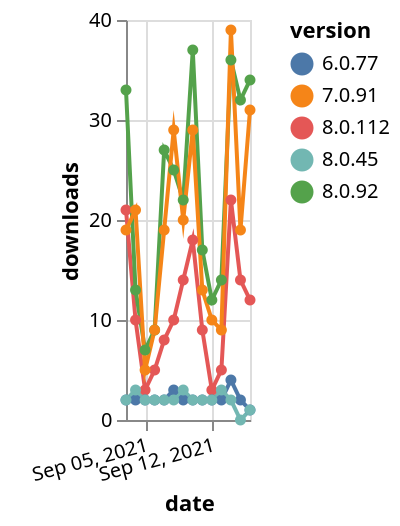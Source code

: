 {"$schema": "https://vega.github.io/schema/vega-lite/v5.json", "description": "A simple bar chart with embedded data.", "data": {"values": [{"date": "2021-09-03", "total": 24634, "delta": 21, "version": "8.0.112"}, {"date": "2021-09-04", "total": 24644, "delta": 10, "version": "8.0.112"}, {"date": "2021-09-05", "total": 24647, "delta": 3, "version": "8.0.112"}, {"date": "2021-09-06", "total": 24652, "delta": 5, "version": "8.0.112"}, {"date": "2021-09-07", "total": 24660, "delta": 8, "version": "8.0.112"}, {"date": "2021-09-08", "total": 24670, "delta": 10, "version": "8.0.112"}, {"date": "2021-09-09", "total": 24684, "delta": 14, "version": "8.0.112"}, {"date": "2021-09-10", "total": 24702, "delta": 18, "version": "8.0.112"}, {"date": "2021-09-11", "total": 24711, "delta": 9, "version": "8.0.112"}, {"date": "2021-09-12", "total": 24714, "delta": 3, "version": "8.0.112"}, {"date": "2021-09-13", "total": 24719, "delta": 5, "version": "8.0.112"}, {"date": "2021-09-14", "total": 24741, "delta": 22, "version": "8.0.112"}, {"date": "2021-09-15", "total": 24755, "delta": 14, "version": "8.0.112"}, {"date": "2021-09-16", "total": 24767, "delta": 12, "version": "8.0.112"}, {"date": "2021-09-03", "total": 3388, "delta": 2, "version": "6.0.77"}, {"date": "2021-09-04", "total": 3390, "delta": 2, "version": "6.0.77"}, {"date": "2021-09-05", "total": 3392, "delta": 2, "version": "6.0.77"}, {"date": "2021-09-06", "total": 3394, "delta": 2, "version": "6.0.77"}, {"date": "2021-09-07", "total": 3396, "delta": 2, "version": "6.0.77"}, {"date": "2021-09-08", "total": 3399, "delta": 3, "version": "6.0.77"}, {"date": "2021-09-09", "total": 3401, "delta": 2, "version": "6.0.77"}, {"date": "2021-09-10", "total": 3403, "delta": 2, "version": "6.0.77"}, {"date": "2021-09-11", "total": 3405, "delta": 2, "version": "6.0.77"}, {"date": "2021-09-12", "total": 3407, "delta": 2, "version": "6.0.77"}, {"date": "2021-09-13", "total": 3409, "delta": 2, "version": "6.0.77"}, {"date": "2021-09-14", "total": 3413, "delta": 4, "version": "6.0.77"}, {"date": "2021-09-15", "total": 3415, "delta": 2, "version": "6.0.77"}, {"date": "2021-09-16", "total": 3416, "delta": 1, "version": "6.0.77"}, {"date": "2021-09-03", "total": 171318, "delta": 33, "version": "8.0.92"}, {"date": "2021-09-04", "total": 171331, "delta": 13, "version": "8.0.92"}, {"date": "2021-09-05", "total": 171338, "delta": 7, "version": "8.0.92"}, {"date": "2021-09-06", "total": 171347, "delta": 9, "version": "8.0.92"}, {"date": "2021-09-07", "total": 171374, "delta": 27, "version": "8.0.92"}, {"date": "2021-09-08", "total": 171399, "delta": 25, "version": "8.0.92"}, {"date": "2021-09-09", "total": 171421, "delta": 22, "version": "8.0.92"}, {"date": "2021-09-10", "total": 171458, "delta": 37, "version": "8.0.92"}, {"date": "2021-09-11", "total": 171475, "delta": 17, "version": "8.0.92"}, {"date": "2021-09-12", "total": 171487, "delta": 12, "version": "8.0.92"}, {"date": "2021-09-13", "total": 171501, "delta": 14, "version": "8.0.92"}, {"date": "2021-09-14", "total": 171537, "delta": 36, "version": "8.0.92"}, {"date": "2021-09-15", "total": 171569, "delta": 32, "version": "8.0.92"}, {"date": "2021-09-16", "total": 171603, "delta": 34, "version": "8.0.92"}, {"date": "2021-09-03", "total": 21432, "delta": 19, "version": "7.0.91"}, {"date": "2021-09-04", "total": 21453, "delta": 21, "version": "7.0.91"}, {"date": "2021-09-05", "total": 21458, "delta": 5, "version": "7.0.91"}, {"date": "2021-09-06", "total": 21467, "delta": 9, "version": "7.0.91"}, {"date": "2021-09-07", "total": 21486, "delta": 19, "version": "7.0.91"}, {"date": "2021-09-08", "total": 21515, "delta": 29, "version": "7.0.91"}, {"date": "2021-09-09", "total": 21535, "delta": 20, "version": "7.0.91"}, {"date": "2021-09-10", "total": 21564, "delta": 29, "version": "7.0.91"}, {"date": "2021-09-11", "total": 21577, "delta": 13, "version": "7.0.91"}, {"date": "2021-09-12", "total": 21587, "delta": 10, "version": "7.0.91"}, {"date": "2021-09-13", "total": 21596, "delta": 9, "version": "7.0.91"}, {"date": "2021-09-14", "total": 21635, "delta": 39, "version": "7.0.91"}, {"date": "2021-09-15", "total": 21654, "delta": 19, "version": "7.0.91"}, {"date": "2021-09-16", "total": 21685, "delta": 31, "version": "7.0.91"}, {"date": "2021-09-03", "total": 11209, "delta": 2, "version": "8.0.45"}, {"date": "2021-09-04", "total": 11212, "delta": 3, "version": "8.0.45"}, {"date": "2021-09-05", "total": 11214, "delta": 2, "version": "8.0.45"}, {"date": "2021-09-06", "total": 11216, "delta": 2, "version": "8.0.45"}, {"date": "2021-09-07", "total": 11218, "delta": 2, "version": "8.0.45"}, {"date": "2021-09-08", "total": 11220, "delta": 2, "version": "8.0.45"}, {"date": "2021-09-09", "total": 11223, "delta": 3, "version": "8.0.45"}, {"date": "2021-09-10", "total": 11225, "delta": 2, "version": "8.0.45"}, {"date": "2021-09-11", "total": 11227, "delta": 2, "version": "8.0.45"}, {"date": "2021-09-12", "total": 11229, "delta": 2, "version": "8.0.45"}, {"date": "2021-09-13", "total": 11232, "delta": 3, "version": "8.0.45"}, {"date": "2021-09-14", "total": 11234, "delta": 2, "version": "8.0.45"}, {"date": "2021-09-15", "total": 11234, "delta": 0, "version": "8.0.45"}, {"date": "2021-09-16", "total": 11235, "delta": 1, "version": "8.0.45"}]}, "width": "container", "mark": {"type": "line", "point": {"filled": true}}, "encoding": {"x": {"field": "date", "type": "temporal", "timeUnit": "yearmonthdate", "title": "date", "axis": {"labelAngle": -15}}, "y": {"field": "delta", "type": "quantitative", "title": "downloads"}, "color": {"field": "version", "type": "nominal"}, "tooltip": {"field": "delta"}}}